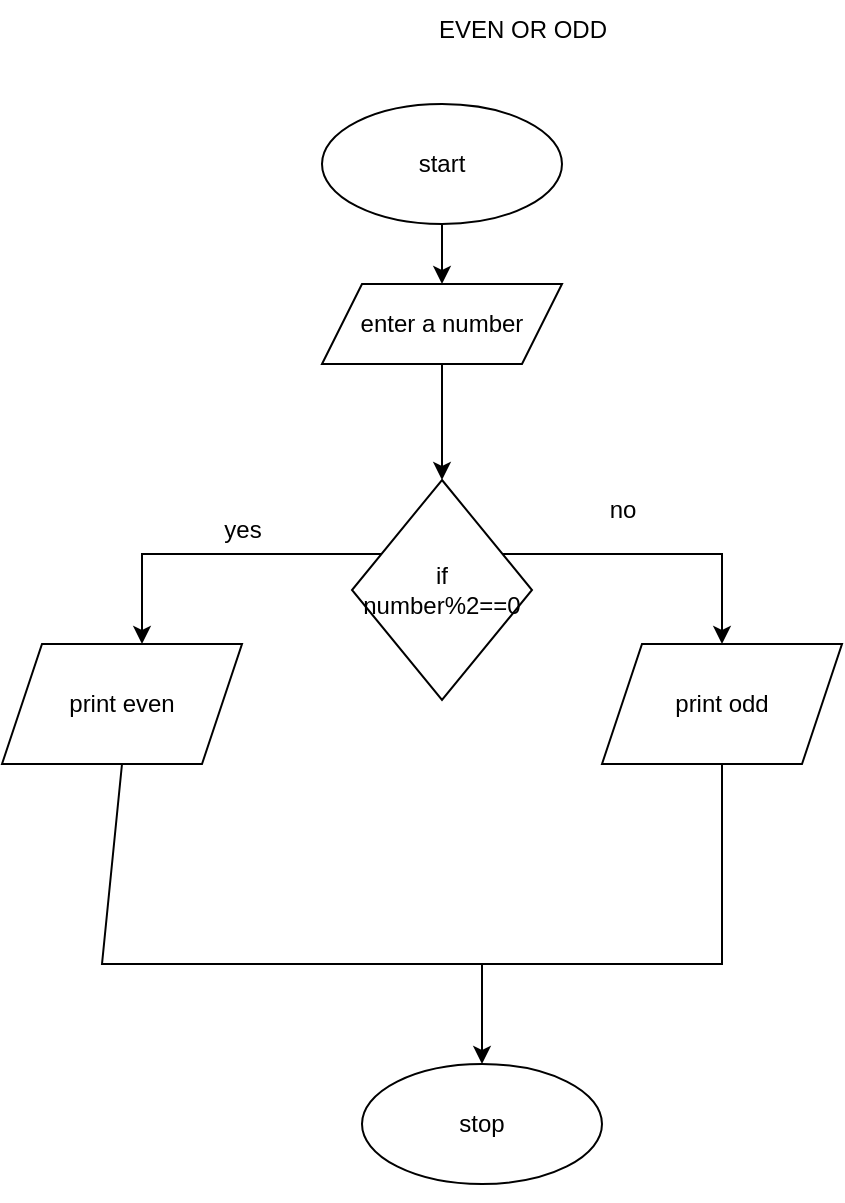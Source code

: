 <mxfile version="22.0.8" type="google">
  <diagram name="Page-1" id="gqOD8zOoxu5bGD-423qm">
    <mxGraphModel dx="1670" dy="948" grid="1" gridSize="10" guides="1" tooltips="1" connect="1" arrows="1" fold="1" page="1" pageScale="1" pageWidth="850" pageHeight="1100" math="0" shadow="0">
      <root>
        <mxCell id="0" />
        <mxCell id="1" parent="0" />
        <mxCell id="qEbsuYwuPYghhdDC3ZzA-3" value="" style="edgeStyle=orthogonalEdgeStyle;rounded=0;orthogonalLoop=1;jettySize=auto;html=1;" edge="1" parent="1" source="qEbsuYwuPYghhdDC3ZzA-1" target="qEbsuYwuPYghhdDC3ZzA-2">
          <mxGeometry relative="1" as="geometry" />
        </mxCell>
        <mxCell id="qEbsuYwuPYghhdDC3ZzA-1" value="start" style="ellipse;whiteSpace=wrap;html=1;" vertex="1" parent="1">
          <mxGeometry x="200" y="70" width="120" height="60" as="geometry" />
        </mxCell>
        <mxCell id="qEbsuYwuPYghhdDC3ZzA-5" value="" style="edgeStyle=orthogonalEdgeStyle;rounded=0;orthogonalLoop=1;jettySize=auto;html=1;" edge="1" parent="1" source="qEbsuYwuPYghhdDC3ZzA-2" target="qEbsuYwuPYghhdDC3ZzA-4">
          <mxGeometry relative="1" as="geometry" />
        </mxCell>
        <mxCell id="qEbsuYwuPYghhdDC3ZzA-2" value="enter a number" style="shape=parallelogram;perimeter=parallelogramPerimeter;whiteSpace=wrap;html=1;fixedSize=1;" vertex="1" parent="1">
          <mxGeometry x="200" y="160" width="120" height="40" as="geometry" />
        </mxCell>
        <mxCell id="qEbsuYwuPYghhdDC3ZzA-8" value="" style="edgeStyle=orthogonalEdgeStyle;rounded=0;orthogonalLoop=1;jettySize=auto;html=1;" edge="1" parent="1" source="qEbsuYwuPYghhdDC3ZzA-4" target="qEbsuYwuPYghhdDC3ZzA-7">
          <mxGeometry relative="1" as="geometry">
            <Array as="points">
              <mxPoint x="110" y="295" />
            </Array>
          </mxGeometry>
        </mxCell>
        <mxCell id="qEbsuYwuPYghhdDC3ZzA-10" value="" style="edgeStyle=orthogonalEdgeStyle;rounded=0;orthogonalLoop=1;jettySize=auto;html=1;" edge="1" parent="1" source="qEbsuYwuPYghhdDC3ZzA-4" target="qEbsuYwuPYghhdDC3ZzA-9">
          <mxGeometry relative="1" as="geometry">
            <Array as="points">
              <mxPoint x="400" y="295" />
            </Array>
          </mxGeometry>
        </mxCell>
        <mxCell id="qEbsuYwuPYghhdDC3ZzA-4" value="if&lt;br&gt;number%2==0" style="rhombus;whiteSpace=wrap;html=1;" vertex="1" parent="1">
          <mxGeometry x="215" y="258" width="90" height="110" as="geometry" />
        </mxCell>
        <mxCell id="qEbsuYwuPYghhdDC3ZzA-7" value="print even" style="shape=parallelogram;perimeter=parallelogramPerimeter;whiteSpace=wrap;html=1;fixedSize=1;" vertex="1" parent="1">
          <mxGeometry x="40" y="340" width="120" height="60" as="geometry" />
        </mxCell>
        <mxCell id="qEbsuYwuPYghhdDC3ZzA-9" value="print odd" style="shape=parallelogram;perimeter=parallelogramPerimeter;whiteSpace=wrap;html=1;fixedSize=1;" vertex="1" parent="1">
          <mxGeometry x="340" y="340" width="120" height="60" as="geometry" />
        </mxCell>
        <mxCell id="qEbsuYwuPYghhdDC3ZzA-11" value="" style="endArrow=none;html=1;rounded=0;exitX=0.5;exitY=1;exitDx=0;exitDy=0;entryX=0.5;entryY=1;entryDx=0;entryDy=0;" edge="1" parent="1" source="qEbsuYwuPYghhdDC3ZzA-7" target="qEbsuYwuPYghhdDC3ZzA-9">
          <mxGeometry width="50" height="50" relative="1" as="geometry">
            <mxPoint x="120" y="470" as="sourcePoint" />
            <mxPoint x="450" y="460" as="targetPoint" />
            <Array as="points">
              <mxPoint x="90" y="500" />
              <mxPoint x="400" y="500" />
            </Array>
          </mxGeometry>
        </mxCell>
        <mxCell id="qEbsuYwuPYghhdDC3ZzA-16" value="stop" style="ellipse;whiteSpace=wrap;html=1;" vertex="1" parent="1">
          <mxGeometry x="220" y="550" width="120" height="60" as="geometry" />
        </mxCell>
        <mxCell id="qEbsuYwuPYghhdDC3ZzA-19" value="yes" style="text;html=1;align=center;verticalAlign=middle;resizable=0;points=[];autosize=1;strokeColor=none;fillColor=none;" vertex="1" parent="1">
          <mxGeometry x="140" y="268" width="40" height="30" as="geometry" />
        </mxCell>
        <mxCell id="qEbsuYwuPYghhdDC3ZzA-20" value="no" style="text;html=1;align=center;verticalAlign=middle;resizable=0;points=[];autosize=1;strokeColor=none;fillColor=none;" vertex="1" parent="1">
          <mxGeometry x="330" y="258" width="40" height="30" as="geometry" />
        </mxCell>
        <mxCell id="qEbsuYwuPYghhdDC3ZzA-21" value="" style="endArrow=classic;html=1;rounded=0;entryX=0.5;entryY=0;entryDx=0;entryDy=0;" edge="1" parent="1" target="qEbsuYwuPYghhdDC3ZzA-16">
          <mxGeometry width="50" height="50" relative="1" as="geometry">
            <mxPoint x="280" y="500" as="sourcePoint" />
            <mxPoint x="570" y="360" as="targetPoint" />
          </mxGeometry>
        </mxCell>
        <mxCell id="qEbsuYwuPYghhdDC3ZzA-22" style="edgeStyle=orthogonalEdgeStyle;rounded=0;orthogonalLoop=1;jettySize=auto;html=1;exitX=0.5;exitY=1;exitDx=0;exitDy=0;" edge="1" parent="1" source="qEbsuYwuPYghhdDC3ZzA-16" target="qEbsuYwuPYghhdDC3ZzA-16">
          <mxGeometry relative="1" as="geometry" />
        </mxCell>
        <mxCell id="qEbsuYwuPYghhdDC3ZzA-25" value="EVEN OR ODD" style="text;html=1;align=center;verticalAlign=middle;resizable=0;points=[];autosize=1;strokeColor=none;fillColor=none;" vertex="1" parent="1">
          <mxGeometry x="245" y="18" width="110" height="30" as="geometry" />
        </mxCell>
      </root>
    </mxGraphModel>
  </diagram>
</mxfile>
